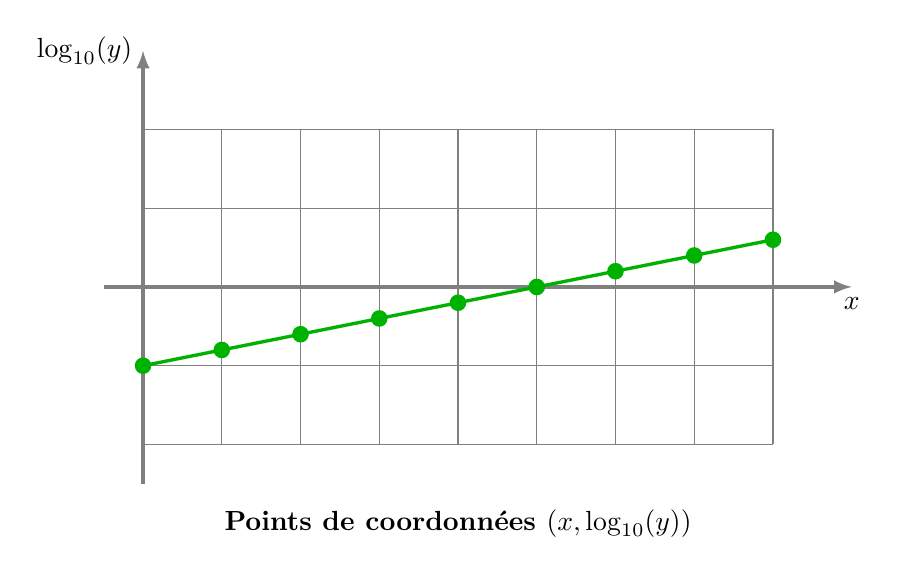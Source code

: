 \begin{tikzpicture}

\draw[gray] (0,-2) grid ++(8,4);

\draw[->,>=latex,very thick,gray] (-0.5,0) -- (9,0) node[below,black]{$x$};
\draw[->,>=latex,very thick,gray] (0,-2.5) -- (0,3) node[left,black]{$\log_{10}(y)$};

\draw[very thick,green!70!black] (0,-1) -- (8,0.6);

\foreach\x in {0,...,8}{
\pgfmathsetmacro{\y}{0.2*\x-1};
  \fill[green!70!black] (\x,\y) circle (3pt);
}

\node at (4,-3) {\bf Points de coordonn\'ees $(x,\log_{10}(y))$};

\end{tikzpicture} 
